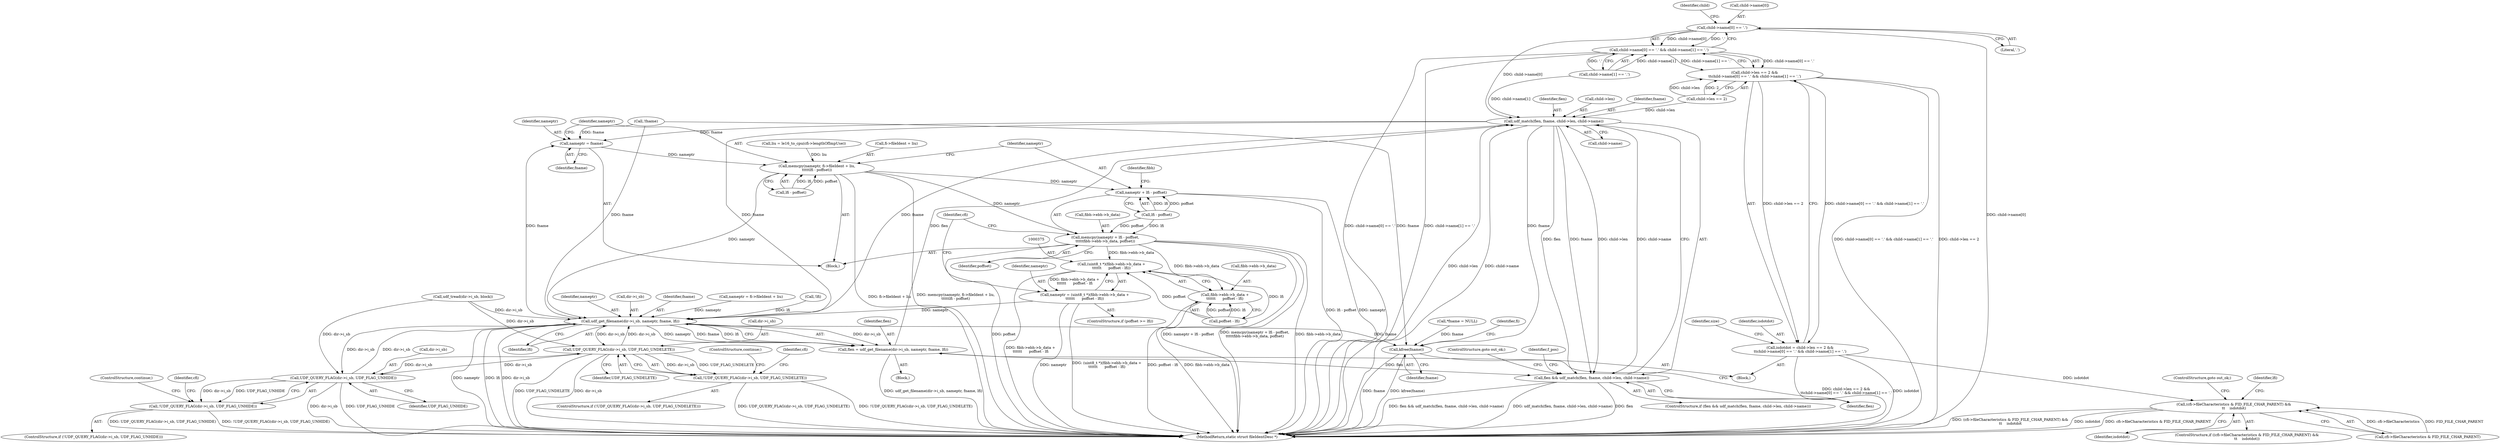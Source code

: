 digraph "1_linux_0e5cc9a40ada6046e6bc3bdfcd0c0d7e4b706b14_0@array" {
"1000141" [label="(Call,child->name[0] == '.')"];
"1000140" [label="(Call,child->name[0] == '.' && child->name[1] == '.')"];
"1000134" [label="(Call,child->len == 2 &&\n\t\tchild->name[0] == '.' && child->name[1] == '.')"];
"1000132" [label="(Call,isdotdot = child->len == 2 &&\n\t\tchild->name[0] == '.' && child->name[1] == '.')"];
"1000447" [label="(Call,(cfi->fileCharacteristics & FID_FILE_CHAR_PARENT) &&\n\t\t    isdotdot)"];
"1000471" [label="(Call,udf_match(flen, fname, child->len, child->name))"];
"1000387" [label="(Call,nameptr = fname)"];
"1000390" [label="(Call,memcpy(nameptr, fi->fileIdent + liu,\n\t\t\t\t\tlfi - poffset))"];
"1000400" [label="(Call,memcpy(nameptr + lfi - poffset,\n\t\t\t\t\tfibh->ebh->b_data, poffset))"];
"1000374" [label="(Call,(uint8_t *)(fibh->ebh->b_data +\n\t\t\t\t\t\t      poffset - lfi))"];
"1000372" [label="(Call,nameptr = (uint8_t *)(fibh->ebh->b_data +\n\t\t\t\t\t\t      poffset - lfi))"];
"1000461" [label="(Call,udf_get_filename(dir->i_sb, nameptr, fname, lfi))"];
"1000423" [label="(Call,UDF_QUERY_FLAG(dir->i_sb, UDF_FLAG_UNDELETE))"];
"1000422" [label="(Call,!UDF_QUERY_FLAG(dir->i_sb, UDF_FLAG_UNDELETE))"];
"1000440" [label="(Call,UDF_QUERY_FLAG(dir->i_sb, UDF_FLAG_UNHIDE))"];
"1000439" [label="(Call,!UDF_QUERY_FLAG(dir->i_sb, UDF_FLAG_UNHIDE))"];
"1000459" [label="(Call,flen = udf_get_filename(dir->i_sb, nameptr, fname, lfi))"];
"1000469" [label="(Call,flen && udf_match(flen, fname, child->len, child->name))"];
"1000506" [label="(Call,kfree(fname))"];
"1000376" [label="(Call,fibh->ebh->b_data +\n\t\t\t\t\t\t      poffset - lfi)"];
"1000401" [label="(Call,nameptr + lfi - poffset)"];
"1000468" [label="(ControlStructure,if (flen && udf_match(flen, fname, child->len, child->name)))"];
"1000453" [label="(Identifier,isdotdot)"];
"1000457" [label="(Identifier,lfi)"];
"1000469" [label="(Call,flen && udf_match(flen, fname, child->len, child->name))"];
"1000141" [label="(Call,child->name[0] == '.')"];
"1000446" [label="(ControlStructure,if ((cfi->fileCharacteristics & FID_FILE_CHAR_PARENT) &&\n\t\t    isdotdot))"];
"1000423" [label="(Call,UDF_QUERY_FLAG(dir->i_sb, UDF_FLAG_UNDELETE))"];
"1000400" [label="(Call,memcpy(nameptr + lfi - poffset,\n\t\t\t\t\tfibh->ebh->b_data, poffset))"];
"1000408" [label="(Identifier,fibh)"];
"1000462" [label="(Call,dir->i_sb)"];
"1000281" [label="(Call,udf_tread(dir->i_sb, block))"];
"1000402" [label="(Identifier,nameptr)"];
"1000510" [label="(MethodReturn,static struct fileIdentDesc *)"];
"1000448" [label="(Call,cfi->fileCharacteristics & FID_FILE_CHAR_PARENT)"];
"1000422" [label="(Call,!UDF_QUERY_FLAG(dir->i_sb, UDF_FLAG_UNDELETE))"];
"1000151" [label="(Identifier,child)"];
"1000433" [label="(Identifier,cfi)"];
"1000326" [label="(Call,liu = le16_to_cpu(cfi->lengthOfImpUse))"];
"1000466" [label="(Identifier,fname)"];
"1000428" [label="(ControlStructure,continue;)"];
"1000376" [label="(Call,fibh->ebh->b_data +\n\t\t\t\t\t\t      poffset - lfi)"];
"1000346" [label="(Call,nameptr = fi->fileIdent + liu)"];
"1000507" [label="(Identifier,fname)"];
"1000377" [label="(Call,fibh->ebh->b_data)"];
"1000467" [label="(Identifier,lfi)"];
"1000388" [label="(Identifier,nameptr)"];
"1000474" [label="(Call,child->len)"];
"1000454" [label="(ControlStructure,goto out_ok;)"];
"1000133" [label="(Identifier,isdotdot)"];
"1000372" [label="(Call,nameptr = (uint8_t *)(fibh->ebh->b_data +\n\t\t\t\t\t\t      poffset - lfi))"];
"1000456" [label="(Call,!lfi)"];
"1000445" [label="(ControlStructure,continue;)"];
"1000450" [label="(Identifier,cfi)"];
"1000411" [label="(Identifier,poffset)"];
"1000427" [label="(Identifier,UDF_FLAG_UNDELETE)"];
"1000471" [label="(Call,udf_match(flen, fname, child->len, child->name))"];
"1000132" [label="(Call,isdotdot = child->len == 2 &&\n\t\tchild->name[0] == '.' && child->name[1] == '.')"];
"1000406" [label="(Call,fibh->ebh->b_data)"];
"1000438" [label="(ControlStructure,if (!UDF_QUERY_FLAG(dir->i_sb, UDF_FLAG_UNHIDE)))"];
"1000509" [label="(Identifier,fi)"];
"1000444" [label="(Identifier,UDF_FLAG_UNHIDE)"];
"1000142" [label="(Call,child->name[0])"];
"1000506" [label="(Call,kfree(fname))"];
"1000401" [label="(Call,nameptr + lfi - poffset)"];
"1000416" [label="(Identifier,cfi)"];
"1000148" [label="(Call,child->name[1] == '.')"];
"1000305" [label="(Block,)"];
"1000447" [label="(Call,(cfi->fileCharacteristics & FID_FILE_CHAR_PARENT) &&\n\t\t    isdotdot)"];
"1000386" [label="(Block,)"];
"1000439" [label="(Call,!UDF_QUERY_FLAG(dir->i_sb, UDF_FLAG_UNHIDE))"];
"1000440" [label="(Call,UDF_QUERY_FLAG(dir->i_sb, UDF_FLAG_UNHIDE))"];
"1000460" [label="(Identifier,flen)"];
"1000461" [label="(Call,udf_get_filename(dir->i_sb, nameptr, fname, lfi))"];
"1000373" [label="(Identifier,nameptr)"];
"1000115" [label="(Call,*fname = NULL)"];
"1000387" [label="(Call,nameptr = fname)"];
"1000298" [label="(Call,!fname)"];
"1000147" [label="(Literal,'.')"];
"1000382" [label="(Call,poffset - lfi)"];
"1000424" [label="(Call,dir->i_sb)"];
"1000465" [label="(Identifier,nameptr)"];
"1000156" [label="(Identifier,size)"];
"1000459" [label="(Call,flen = udf_get_filename(dir->i_sb, nameptr, fname, lfi))"];
"1000397" [label="(Call,lfi - poffset)"];
"1000134" [label="(Call,child->len == 2 &&\n\t\tchild->name[0] == '.' && child->name[1] == '.')"];
"1000374" [label="(Call,(uint8_t *)(fibh->ebh->b_data +\n\t\t\t\t\t\t      poffset - lfi))"];
"1000389" [label="(Identifier,fname)"];
"1000421" [label="(ControlStructure,if (!UDF_QUERY_FLAG(dir->i_sb, UDF_FLAG_UNDELETE)))"];
"1000390" [label="(Call,memcpy(nameptr, fi->fileIdent + liu,\n\t\t\t\t\tlfi - poffset))"];
"1000441" [label="(Call,dir->i_sb)"];
"1000473" [label="(Identifier,fname)"];
"1000135" [label="(Call,child->len == 2)"];
"1000480" [label="(ControlStructure,goto out_ok;)"];
"1000392" [label="(Call,fi->fileIdent + liu)"];
"1000106" [label="(Block,)"];
"1000477" [label="(Call,child->name)"];
"1000391" [label="(Identifier,nameptr)"];
"1000403" [label="(Call,lfi - poffset)"];
"1000472" [label="(Identifier,flen)"];
"1000140" [label="(Call,child->name[0] == '.' && child->name[1] == '.')"];
"1000303" [label="(Identifier,f_pos)"];
"1000470" [label="(Identifier,flen)"];
"1000368" [label="(ControlStructure,if (poffset >= lfi))"];
"1000141" -> "1000140"  [label="AST: "];
"1000141" -> "1000147"  [label="CFG: "];
"1000142" -> "1000141"  [label="AST: "];
"1000147" -> "1000141"  [label="AST: "];
"1000151" -> "1000141"  [label="CFG: "];
"1000140" -> "1000141"  [label="CFG: "];
"1000141" -> "1000510"  [label="DDG: child->name[0]"];
"1000141" -> "1000140"  [label="DDG: child->name[0]"];
"1000141" -> "1000140"  [label="DDG: '.'"];
"1000141" -> "1000471"  [label="DDG: child->name[0]"];
"1000140" -> "1000134"  [label="AST: "];
"1000140" -> "1000148"  [label="CFG: "];
"1000148" -> "1000140"  [label="AST: "];
"1000134" -> "1000140"  [label="CFG: "];
"1000140" -> "1000510"  [label="DDG: child->name[0] == '.'"];
"1000140" -> "1000510"  [label="DDG: child->name[1] == '.'"];
"1000140" -> "1000134"  [label="DDG: child->name[0] == '.'"];
"1000140" -> "1000134"  [label="DDG: child->name[1] == '.'"];
"1000148" -> "1000140"  [label="DDG: child->name[1]"];
"1000148" -> "1000140"  [label="DDG: '.'"];
"1000134" -> "1000132"  [label="AST: "];
"1000134" -> "1000135"  [label="CFG: "];
"1000135" -> "1000134"  [label="AST: "];
"1000132" -> "1000134"  [label="CFG: "];
"1000134" -> "1000510"  [label="DDG: child->name[0] == '.' && child->name[1] == '.'"];
"1000134" -> "1000510"  [label="DDG: child->len == 2"];
"1000134" -> "1000132"  [label="DDG: child->len == 2"];
"1000134" -> "1000132"  [label="DDG: child->name[0] == '.' && child->name[1] == '.'"];
"1000135" -> "1000134"  [label="DDG: child->len"];
"1000135" -> "1000134"  [label="DDG: 2"];
"1000132" -> "1000106"  [label="AST: "];
"1000133" -> "1000132"  [label="AST: "];
"1000156" -> "1000132"  [label="CFG: "];
"1000132" -> "1000510"  [label="DDG: child->len == 2 &&\n\t\tchild->name[0] == '.' && child->name[1] == '.'"];
"1000132" -> "1000510"  [label="DDG: isdotdot"];
"1000132" -> "1000447"  [label="DDG: isdotdot"];
"1000447" -> "1000446"  [label="AST: "];
"1000447" -> "1000448"  [label="CFG: "];
"1000447" -> "1000453"  [label="CFG: "];
"1000448" -> "1000447"  [label="AST: "];
"1000453" -> "1000447"  [label="AST: "];
"1000454" -> "1000447"  [label="CFG: "];
"1000457" -> "1000447"  [label="CFG: "];
"1000447" -> "1000510"  [label="DDG: (cfi->fileCharacteristics & FID_FILE_CHAR_PARENT) &&\n\t\t    isdotdot"];
"1000447" -> "1000510"  [label="DDG: isdotdot"];
"1000447" -> "1000510"  [label="DDG: cfi->fileCharacteristics & FID_FILE_CHAR_PARENT"];
"1000448" -> "1000447"  [label="DDG: cfi->fileCharacteristics"];
"1000448" -> "1000447"  [label="DDG: FID_FILE_CHAR_PARENT"];
"1000471" -> "1000469"  [label="AST: "];
"1000471" -> "1000477"  [label="CFG: "];
"1000472" -> "1000471"  [label="AST: "];
"1000473" -> "1000471"  [label="AST: "];
"1000474" -> "1000471"  [label="AST: "];
"1000477" -> "1000471"  [label="AST: "];
"1000469" -> "1000471"  [label="CFG: "];
"1000471" -> "1000510"  [label="DDG: child->len"];
"1000471" -> "1000510"  [label="DDG: child->name"];
"1000471" -> "1000387"  [label="DDG: fname"];
"1000471" -> "1000461"  [label="DDG: fname"];
"1000471" -> "1000469"  [label="DDG: flen"];
"1000471" -> "1000469"  [label="DDG: fname"];
"1000471" -> "1000469"  [label="DDG: child->len"];
"1000471" -> "1000469"  [label="DDG: child->name"];
"1000459" -> "1000471"  [label="DDG: flen"];
"1000461" -> "1000471"  [label="DDG: fname"];
"1000135" -> "1000471"  [label="DDG: child->len"];
"1000148" -> "1000471"  [label="DDG: child->name[1]"];
"1000471" -> "1000506"  [label="DDG: fname"];
"1000387" -> "1000386"  [label="AST: "];
"1000387" -> "1000389"  [label="CFG: "];
"1000388" -> "1000387"  [label="AST: "];
"1000389" -> "1000387"  [label="AST: "];
"1000391" -> "1000387"  [label="CFG: "];
"1000298" -> "1000387"  [label="DDG: fname"];
"1000461" -> "1000387"  [label="DDG: fname"];
"1000387" -> "1000390"  [label="DDG: nameptr"];
"1000390" -> "1000386"  [label="AST: "];
"1000390" -> "1000397"  [label="CFG: "];
"1000391" -> "1000390"  [label="AST: "];
"1000392" -> "1000390"  [label="AST: "];
"1000397" -> "1000390"  [label="AST: "];
"1000402" -> "1000390"  [label="CFG: "];
"1000390" -> "1000510"  [label="DDG: fi->fileIdent + liu"];
"1000390" -> "1000510"  [label="DDG: memcpy(nameptr, fi->fileIdent + liu,\n\t\t\t\t\tlfi - poffset)"];
"1000326" -> "1000390"  [label="DDG: liu"];
"1000397" -> "1000390"  [label="DDG: lfi"];
"1000397" -> "1000390"  [label="DDG: poffset"];
"1000390" -> "1000400"  [label="DDG: nameptr"];
"1000390" -> "1000401"  [label="DDG: nameptr"];
"1000390" -> "1000461"  [label="DDG: nameptr"];
"1000400" -> "1000386"  [label="AST: "];
"1000400" -> "1000411"  [label="CFG: "];
"1000401" -> "1000400"  [label="AST: "];
"1000406" -> "1000400"  [label="AST: "];
"1000411" -> "1000400"  [label="AST: "];
"1000416" -> "1000400"  [label="CFG: "];
"1000400" -> "1000510"  [label="DDG: poffset"];
"1000400" -> "1000510"  [label="DDG: nameptr + lfi - poffset"];
"1000400" -> "1000510"  [label="DDG: memcpy(nameptr + lfi - poffset,\n\t\t\t\t\tfibh->ebh->b_data, poffset)"];
"1000400" -> "1000510"  [label="DDG: fibh->ebh->b_data"];
"1000400" -> "1000374"  [label="DDG: fibh->ebh->b_data"];
"1000400" -> "1000376"  [label="DDG: fibh->ebh->b_data"];
"1000403" -> "1000400"  [label="DDG: lfi"];
"1000403" -> "1000400"  [label="DDG: poffset"];
"1000374" -> "1000372"  [label="AST: "];
"1000374" -> "1000376"  [label="CFG: "];
"1000375" -> "1000374"  [label="AST: "];
"1000376" -> "1000374"  [label="AST: "];
"1000372" -> "1000374"  [label="CFG: "];
"1000374" -> "1000510"  [label="DDG: fibh->ebh->b_data +\n\t\t\t\t\t\t      poffset - lfi"];
"1000374" -> "1000372"  [label="DDG: fibh->ebh->b_data +\n\t\t\t\t\t\t      poffset - lfi"];
"1000382" -> "1000374"  [label="DDG: poffset"];
"1000382" -> "1000374"  [label="DDG: lfi"];
"1000372" -> "1000368"  [label="AST: "];
"1000373" -> "1000372"  [label="AST: "];
"1000416" -> "1000372"  [label="CFG: "];
"1000372" -> "1000510"  [label="DDG: nameptr"];
"1000372" -> "1000510"  [label="DDG: (uint8_t *)(fibh->ebh->b_data +\n\t\t\t\t\t\t      poffset - lfi)"];
"1000372" -> "1000461"  [label="DDG: nameptr"];
"1000461" -> "1000459"  [label="AST: "];
"1000461" -> "1000467"  [label="CFG: "];
"1000462" -> "1000461"  [label="AST: "];
"1000465" -> "1000461"  [label="AST: "];
"1000466" -> "1000461"  [label="AST: "];
"1000467" -> "1000461"  [label="AST: "];
"1000459" -> "1000461"  [label="CFG: "];
"1000461" -> "1000510"  [label="DDG: nameptr"];
"1000461" -> "1000510"  [label="DDG: lfi"];
"1000461" -> "1000510"  [label="DDG: dir->i_sb"];
"1000461" -> "1000423"  [label="DDG: dir->i_sb"];
"1000461" -> "1000440"  [label="DDG: dir->i_sb"];
"1000461" -> "1000459"  [label="DDG: dir->i_sb"];
"1000461" -> "1000459"  [label="DDG: nameptr"];
"1000461" -> "1000459"  [label="DDG: fname"];
"1000461" -> "1000459"  [label="DDG: lfi"];
"1000281" -> "1000461"  [label="DDG: dir->i_sb"];
"1000423" -> "1000461"  [label="DDG: dir->i_sb"];
"1000440" -> "1000461"  [label="DDG: dir->i_sb"];
"1000346" -> "1000461"  [label="DDG: nameptr"];
"1000298" -> "1000461"  [label="DDG: fname"];
"1000456" -> "1000461"  [label="DDG: lfi"];
"1000461" -> "1000506"  [label="DDG: fname"];
"1000423" -> "1000422"  [label="AST: "];
"1000423" -> "1000427"  [label="CFG: "];
"1000424" -> "1000423"  [label="AST: "];
"1000427" -> "1000423"  [label="AST: "];
"1000422" -> "1000423"  [label="CFG: "];
"1000423" -> "1000510"  [label="DDG: UDF_FLAG_UNDELETE"];
"1000423" -> "1000510"  [label="DDG: dir->i_sb"];
"1000423" -> "1000422"  [label="DDG: dir->i_sb"];
"1000423" -> "1000422"  [label="DDG: UDF_FLAG_UNDELETE"];
"1000281" -> "1000423"  [label="DDG: dir->i_sb"];
"1000440" -> "1000423"  [label="DDG: dir->i_sb"];
"1000423" -> "1000440"  [label="DDG: dir->i_sb"];
"1000422" -> "1000421"  [label="AST: "];
"1000428" -> "1000422"  [label="CFG: "];
"1000433" -> "1000422"  [label="CFG: "];
"1000422" -> "1000510"  [label="DDG: UDF_QUERY_FLAG(dir->i_sb, UDF_FLAG_UNDELETE)"];
"1000422" -> "1000510"  [label="DDG: !UDF_QUERY_FLAG(dir->i_sb, UDF_FLAG_UNDELETE)"];
"1000440" -> "1000439"  [label="AST: "];
"1000440" -> "1000444"  [label="CFG: "];
"1000441" -> "1000440"  [label="AST: "];
"1000444" -> "1000440"  [label="AST: "];
"1000439" -> "1000440"  [label="CFG: "];
"1000440" -> "1000510"  [label="DDG: dir->i_sb"];
"1000440" -> "1000510"  [label="DDG: UDF_FLAG_UNHIDE"];
"1000440" -> "1000439"  [label="DDG: dir->i_sb"];
"1000440" -> "1000439"  [label="DDG: UDF_FLAG_UNHIDE"];
"1000281" -> "1000440"  [label="DDG: dir->i_sb"];
"1000439" -> "1000438"  [label="AST: "];
"1000445" -> "1000439"  [label="CFG: "];
"1000450" -> "1000439"  [label="CFG: "];
"1000439" -> "1000510"  [label="DDG: UDF_QUERY_FLAG(dir->i_sb, UDF_FLAG_UNHIDE)"];
"1000439" -> "1000510"  [label="DDG: !UDF_QUERY_FLAG(dir->i_sb, UDF_FLAG_UNHIDE)"];
"1000459" -> "1000305"  [label="AST: "];
"1000460" -> "1000459"  [label="AST: "];
"1000470" -> "1000459"  [label="CFG: "];
"1000459" -> "1000510"  [label="DDG: udf_get_filename(dir->i_sb, nameptr, fname, lfi)"];
"1000459" -> "1000469"  [label="DDG: flen"];
"1000469" -> "1000468"  [label="AST: "];
"1000469" -> "1000470"  [label="CFG: "];
"1000470" -> "1000469"  [label="AST: "];
"1000303" -> "1000469"  [label="CFG: "];
"1000480" -> "1000469"  [label="CFG: "];
"1000469" -> "1000510"  [label="DDG: flen && udf_match(flen, fname, child->len, child->name)"];
"1000469" -> "1000510"  [label="DDG: udf_match(flen, fname, child->len, child->name)"];
"1000469" -> "1000510"  [label="DDG: flen"];
"1000506" -> "1000106"  [label="AST: "];
"1000506" -> "1000507"  [label="CFG: "];
"1000507" -> "1000506"  [label="AST: "];
"1000509" -> "1000506"  [label="CFG: "];
"1000506" -> "1000510"  [label="DDG: kfree(fname)"];
"1000506" -> "1000510"  [label="DDG: fname"];
"1000298" -> "1000506"  [label="DDG: fname"];
"1000115" -> "1000506"  [label="DDG: fname"];
"1000376" -> "1000382"  [label="CFG: "];
"1000377" -> "1000376"  [label="AST: "];
"1000382" -> "1000376"  [label="AST: "];
"1000376" -> "1000510"  [label="DDG: fibh->ebh->b_data"];
"1000376" -> "1000510"  [label="DDG: poffset - lfi"];
"1000382" -> "1000376"  [label="DDG: poffset"];
"1000382" -> "1000376"  [label="DDG: lfi"];
"1000401" -> "1000403"  [label="CFG: "];
"1000402" -> "1000401"  [label="AST: "];
"1000403" -> "1000401"  [label="AST: "];
"1000408" -> "1000401"  [label="CFG: "];
"1000401" -> "1000510"  [label="DDG: nameptr"];
"1000401" -> "1000510"  [label="DDG: lfi - poffset"];
"1000403" -> "1000401"  [label="DDG: lfi"];
"1000403" -> "1000401"  [label="DDG: poffset"];
}

